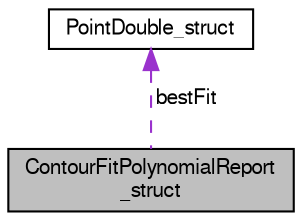 digraph "ContourFitPolynomialReport_struct"
{
  bgcolor="transparent";
  edge [fontname="FreeSans",fontsize="10",labelfontname="FreeSans",labelfontsize="10"];
  node [fontname="FreeSans",fontsize="10",shape=record];
  Node1 [label="ContourFitPolynomialReport\l_struct",height=0.2,width=0.4,color="black", fillcolor="grey75", style="filled" fontcolor="black"];
  Node2 -> Node1 [dir="back",color="darkorchid3",fontsize="10",style="dashed",label=" bestFit" ,fontname="FreeSans"];
  Node2 [label="PointDouble_struct",height=0.2,width=0.4,color="black",URL="$struct_point_double__struct.html"];
}
